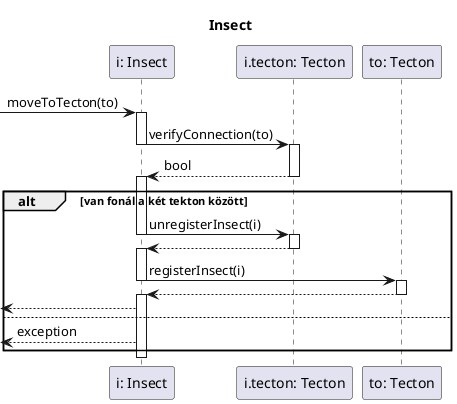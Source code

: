 @startuml Insect
title Insect

participant "i: Insect" as insect
participant "i.tecton: Tecton" as t1
participant "to: Tecton" as t2

-> insect: moveToTecton(to)
activate insect

insect -> t1: verifyConnection(to)
deactivate insect
activate t1

t1 --> insect: bool
deactivate t1
activate insect

alt van fonál a két tekton között
	insect -> t1: unregisterInsect(i)
	deactivate insect
	activate t1

	t1 --> insect
	deactivate t1
	activate insect

	insect -> t2: registerInsect(i)
	deactivate insect
	activate t2

	t2 --> insect
	deactivate t2
	activate insect

	'insect -> insect: i.tecton = to
	' Elvileg nem kell megjeleníteni

<-- insect

else
<-- insect: exception
end

deactivate insect

@enduml
